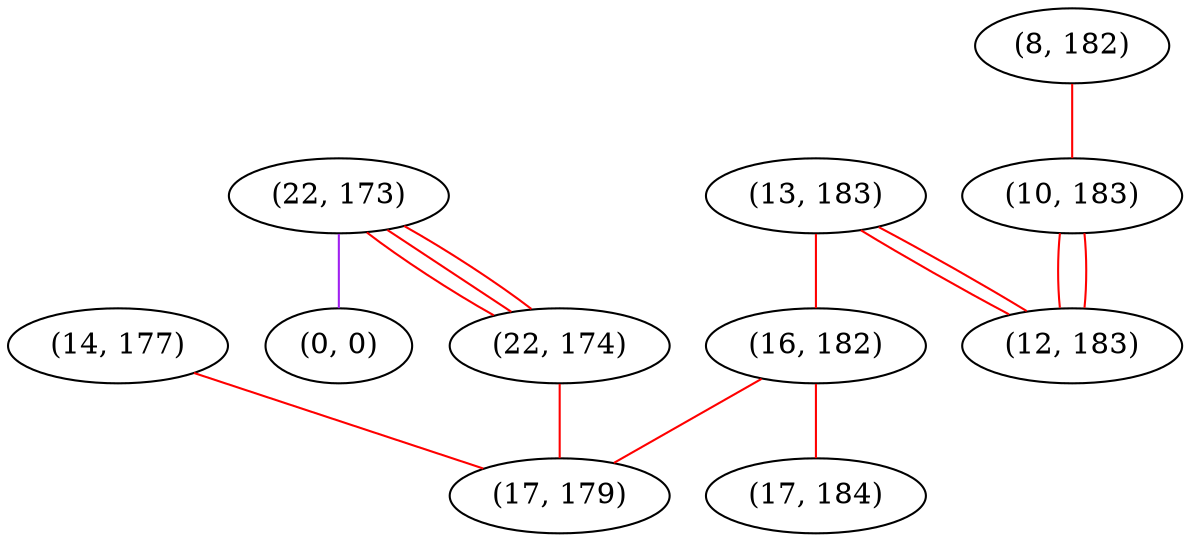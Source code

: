 graph "" {
"(14, 177)";
"(13, 183)";
"(22, 173)";
"(8, 182)";
"(0, 0)";
"(22, 174)";
"(16, 182)";
"(17, 184)";
"(17, 179)";
"(10, 183)";
"(12, 183)";
"(14, 177)" -- "(17, 179)"  [color=red, key=0, weight=1];
"(13, 183)" -- "(16, 182)"  [color=red, key=0, weight=1];
"(13, 183)" -- "(12, 183)"  [color=red, key=0, weight=1];
"(13, 183)" -- "(12, 183)"  [color=red, key=1, weight=1];
"(22, 173)" -- "(0, 0)"  [color=purple, key=0, weight=4];
"(22, 173)" -- "(22, 174)"  [color=red, key=0, weight=1];
"(22, 173)" -- "(22, 174)"  [color=red, key=1, weight=1];
"(22, 173)" -- "(22, 174)"  [color=red, key=2, weight=1];
"(8, 182)" -- "(10, 183)"  [color=red, key=0, weight=1];
"(22, 174)" -- "(17, 179)"  [color=red, key=0, weight=1];
"(16, 182)" -- "(17, 184)"  [color=red, key=0, weight=1];
"(16, 182)" -- "(17, 179)"  [color=red, key=0, weight=1];
"(10, 183)" -- "(12, 183)"  [color=red, key=0, weight=1];
"(10, 183)" -- "(12, 183)"  [color=red, key=1, weight=1];
}
